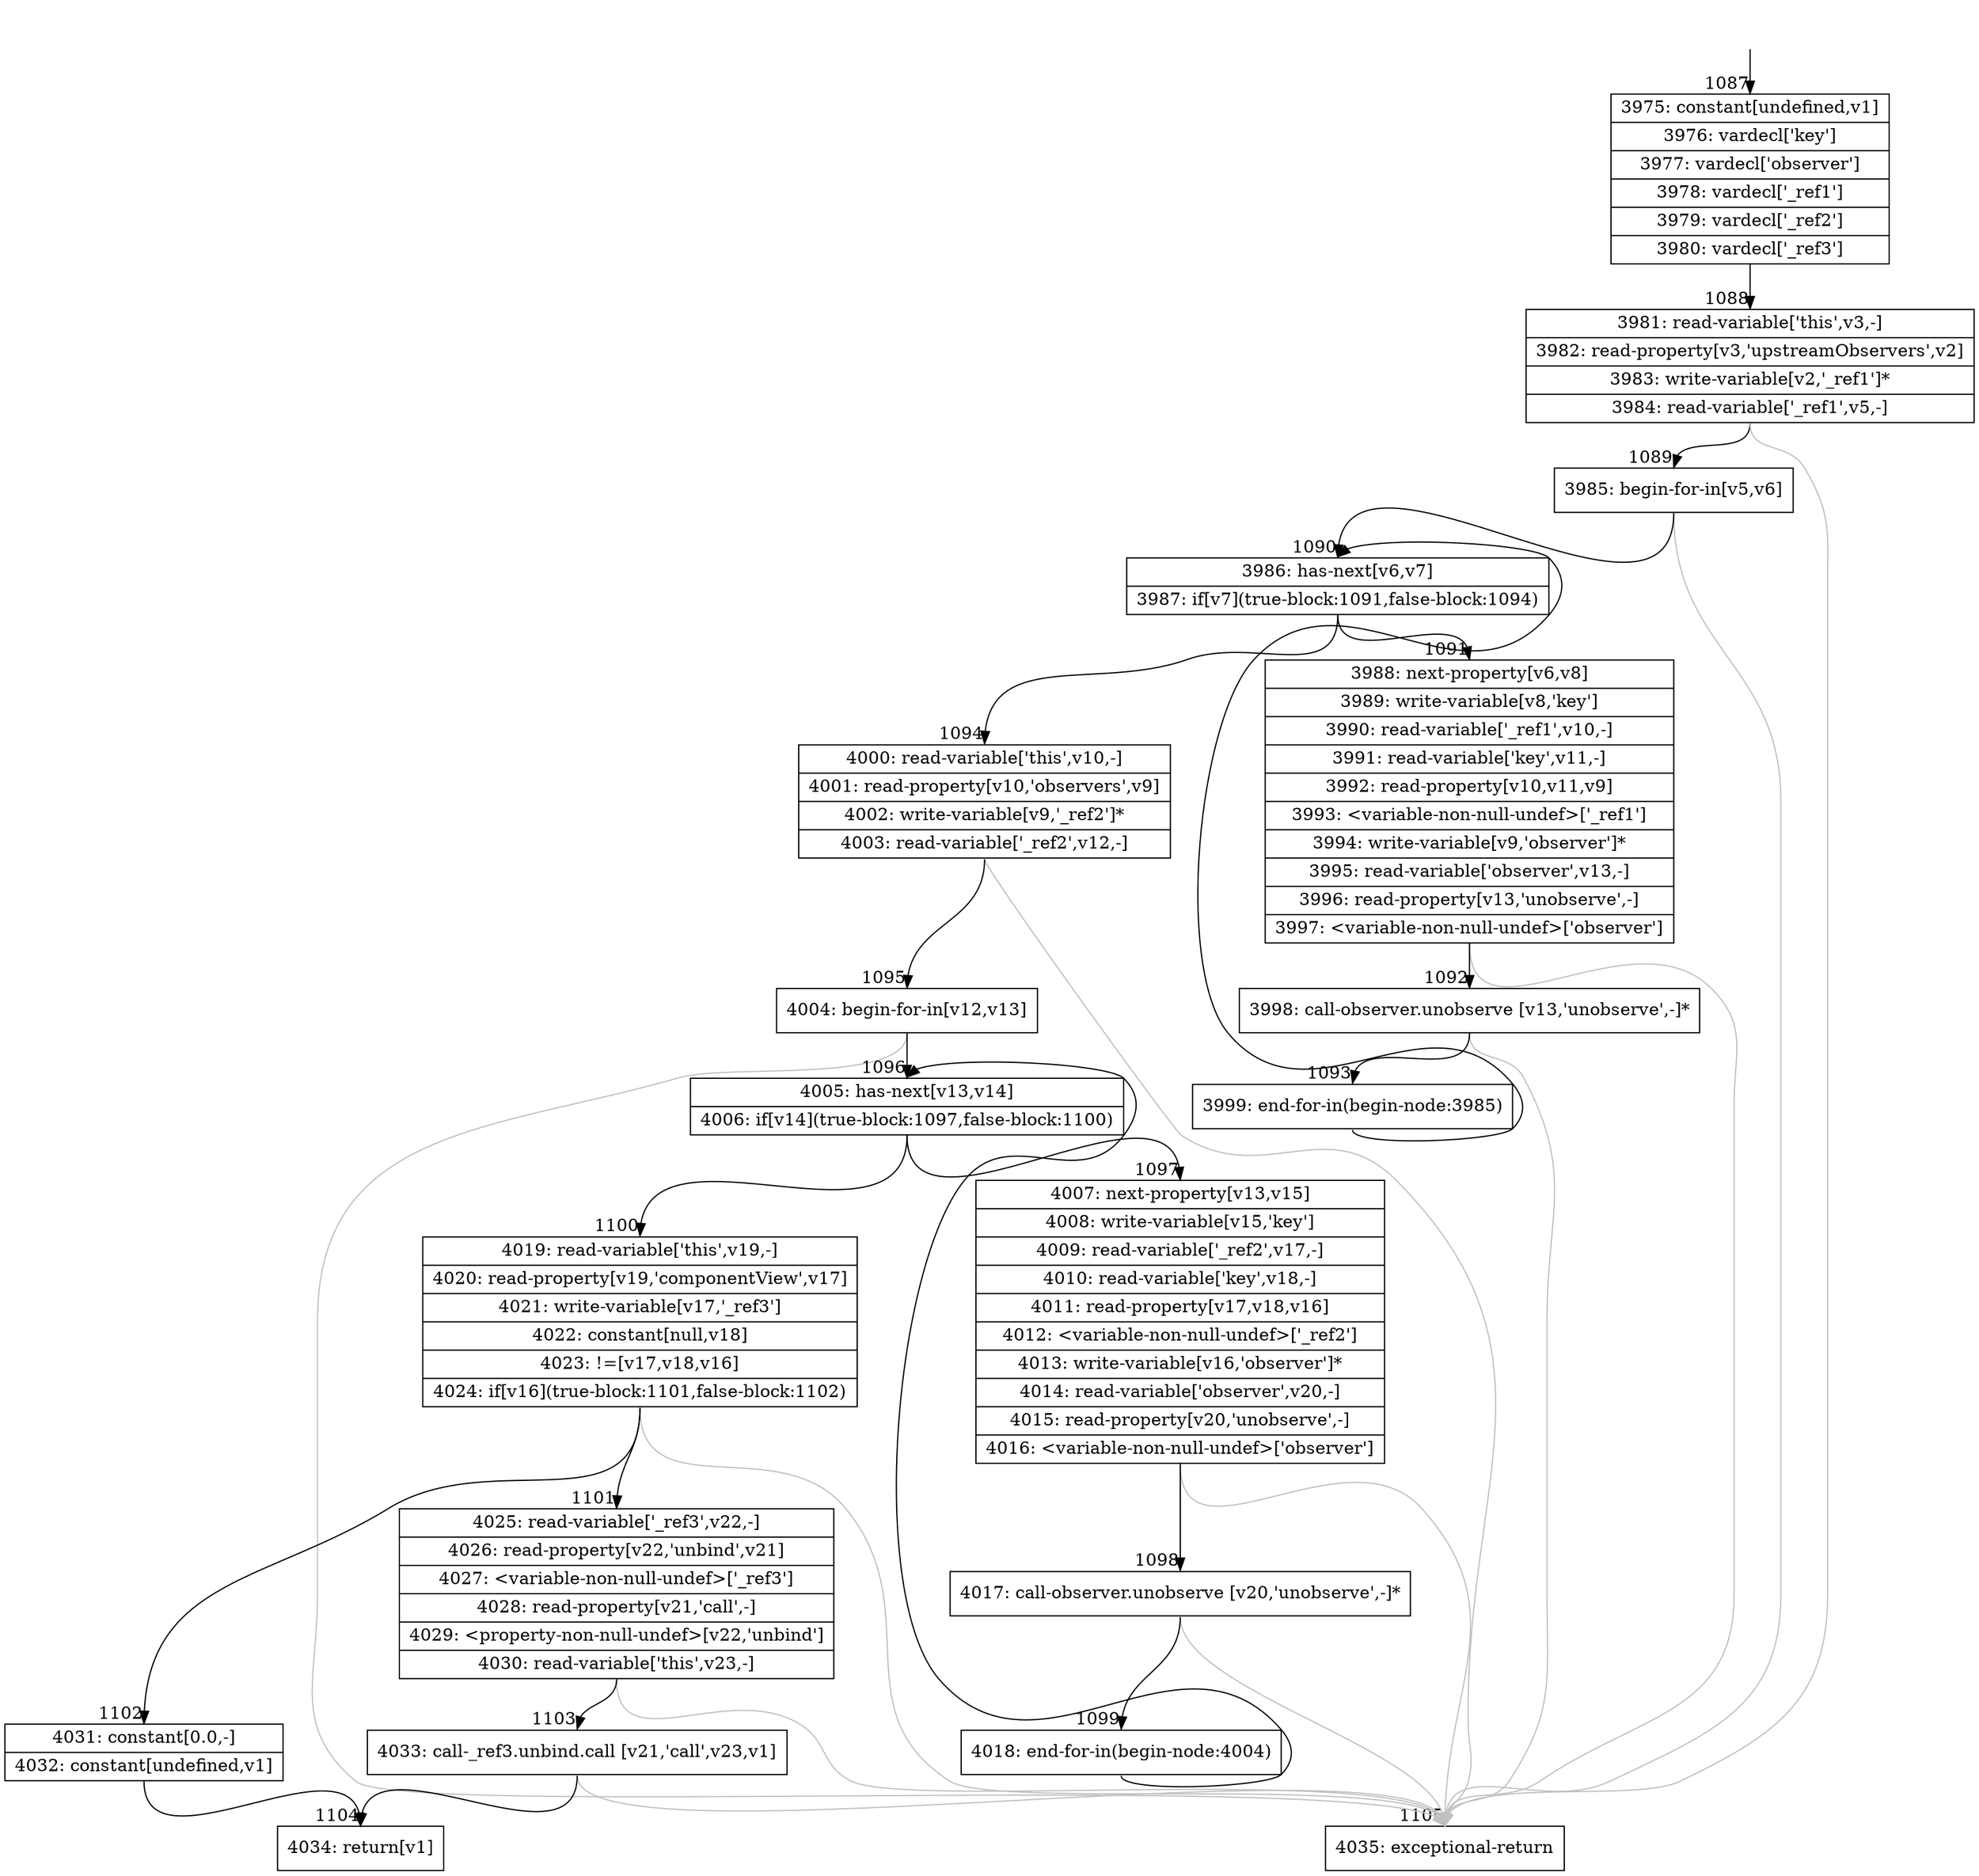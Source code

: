 digraph {
rankdir="TD"
BB_entry79[shape=none,label=""];
BB_entry79 -> BB1087 [tailport=s, headport=n, headlabel="    1087"]
BB1087 [shape=record label="{3975: constant[undefined,v1]|3976: vardecl['key']|3977: vardecl['observer']|3978: vardecl['_ref1']|3979: vardecl['_ref2']|3980: vardecl['_ref3']}" ] 
BB1087 -> BB1088 [tailport=s, headport=n, headlabel="      1088"]
BB1088 [shape=record label="{3981: read-variable['this',v3,-]|3982: read-property[v3,'upstreamObservers',v2]|3983: write-variable[v2,'_ref1']*|3984: read-variable['_ref1',v5,-]}" ] 
BB1088 -> BB1089 [tailport=s, headport=n, headlabel="      1089"]
BB1088 -> BB1105 [tailport=s, headport=n, color=gray, headlabel="      1105"]
BB1089 [shape=record label="{3985: begin-for-in[v5,v6]}" ] 
BB1089 -> BB1090 [tailport=s, headport=n, headlabel="      1090"]
BB1089 -> BB1105 [tailport=s, headport=n, color=gray]
BB1090 [shape=record label="{3986: has-next[v6,v7]|3987: if[v7](true-block:1091,false-block:1094)}" ] 
BB1090 -> BB1091 [tailport=s, headport=n, headlabel="      1091"]
BB1090 -> BB1094 [tailport=s, headport=n, headlabel="      1094"]
BB1091 [shape=record label="{3988: next-property[v6,v8]|3989: write-variable[v8,'key']|3990: read-variable['_ref1',v10,-]|3991: read-variable['key',v11,-]|3992: read-property[v10,v11,v9]|3993: \<variable-non-null-undef\>['_ref1']|3994: write-variable[v9,'observer']*|3995: read-variable['observer',v13,-]|3996: read-property[v13,'unobserve',-]|3997: \<variable-non-null-undef\>['observer']}" ] 
BB1091 -> BB1092 [tailport=s, headport=n, headlabel="      1092"]
BB1091 -> BB1105 [tailport=s, headport=n, color=gray]
BB1092 [shape=record label="{3998: call-observer.unobserve [v13,'unobserve',-]*}" ] 
BB1092 -> BB1093 [tailport=s, headport=n, headlabel="      1093"]
BB1092 -> BB1105 [tailport=s, headport=n, color=gray]
BB1093 [shape=record label="{3999: end-for-in(begin-node:3985)}" ] 
BB1093 -> BB1090 [tailport=s, headport=n]
BB1094 [shape=record label="{4000: read-variable['this',v10,-]|4001: read-property[v10,'observers',v9]|4002: write-variable[v9,'_ref2']*|4003: read-variable['_ref2',v12,-]}" ] 
BB1094 -> BB1095 [tailport=s, headport=n, headlabel="      1095"]
BB1094 -> BB1105 [tailport=s, headport=n, color=gray]
BB1095 [shape=record label="{4004: begin-for-in[v12,v13]}" ] 
BB1095 -> BB1096 [tailport=s, headport=n, headlabel="      1096"]
BB1095 -> BB1105 [tailport=s, headport=n, color=gray]
BB1096 [shape=record label="{4005: has-next[v13,v14]|4006: if[v14](true-block:1097,false-block:1100)}" ] 
BB1096 -> BB1097 [tailport=s, headport=n, headlabel="      1097"]
BB1096 -> BB1100 [tailport=s, headport=n, headlabel="      1100"]
BB1097 [shape=record label="{4007: next-property[v13,v15]|4008: write-variable[v15,'key']|4009: read-variable['_ref2',v17,-]|4010: read-variable['key',v18,-]|4011: read-property[v17,v18,v16]|4012: \<variable-non-null-undef\>['_ref2']|4013: write-variable[v16,'observer']*|4014: read-variable['observer',v20,-]|4015: read-property[v20,'unobserve',-]|4016: \<variable-non-null-undef\>['observer']}" ] 
BB1097 -> BB1098 [tailport=s, headport=n, headlabel="      1098"]
BB1097 -> BB1105 [tailport=s, headport=n, color=gray]
BB1098 [shape=record label="{4017: call-observer.unobserve [v20,'unobserve',-]*}" ] 
BB1098 -> BB1099 [tailport=s, headport=n, headlabel="      1099"]
BB1098 -> BB1105 [tailport=s, headport=n, color=gray]
BB1099 [shape=record label="{4018: end-for-in(begin-node:4004)}" ] 
BB1099 -> BB1096 [tailport=s, headport=n]
BB1100 [shape=record label="{4019: read-variable['this',v19,-]|4020: read-property[v19,'componentView',v17]|4021: write-variable[v17,'_ref3']|4022: constant[null,v18]|4023: !=[v17,v18,v16]|4024: if[v16](true-block:1101,false-block:1102)}" ] 
BB1100 -> BB1101 [tailport=s, headport=n, headlabel="      1101"]
BB1100 -> BB1102 [tailport=s, headport=n, headlabel="      1102"]
BB1100 -> BB1105 [tailport=s, headport=n, color=gray]
BB1101 [shape=record label="{4025: read-variable['_ref3',v22,-]|4026: read-property[v22,'unbind',v21]|4027: \<variable-non-null-undef\>['_ref3']|4028: read-property[v21,'call',-]|4029: \<property-non-null-undef\>[v22,'unbind']|4030: read-variable['this',v23,-]}" ] 
BB1101 -> BB1103 [tailport=s, headport=n, headlabel="      1103"]
BB1101 -> BB1105 [tailport=s, headport=n, color=gray]
BB1102 [shape=record label="{4031: constant[0.0,-]|4032: constant[undefined,v1]}" ] 
BB1102 -> BB1104 [tailport=s, headport=n, headlabel="      1104"]
BB1103 [shape=record label="{4033: call-_ref3.unbind.call [v21,'call',v23,v1]}" ] 
BB1103 -> BB1104 [tailport=s, headport=n]
BB1103 -> BB1105 [tailport=s, headport=n, color=gray]
BB1104 [shape=record label="{4034: return[v1]}" ] 
BB1105 [shape=record label="{4035: exceptional-return}" ] 
//#$~ 884
}
